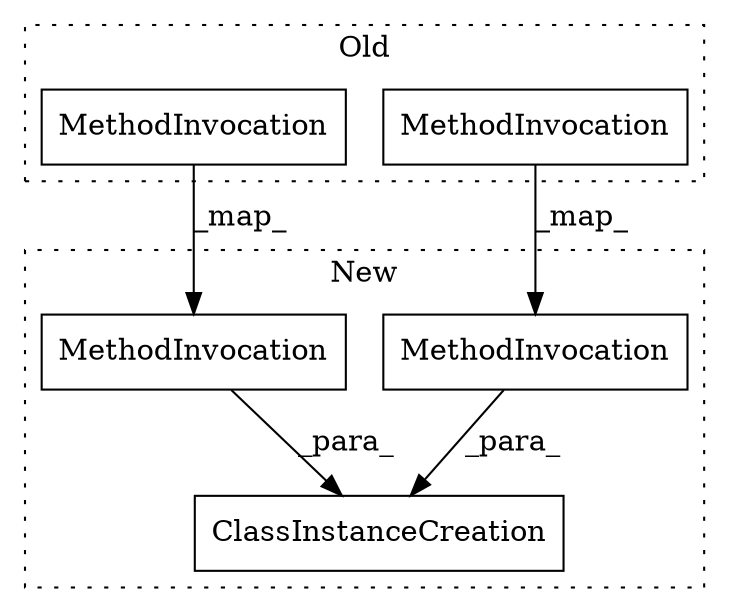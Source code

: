 digraph G {
subgraph cluster0 {
2 [label="MethodInvocation" a="32" s="11343,11394" l="16,1" shape="box"];
5 [label="MethodInvocation" a="32" s="11024,11049" l="10,1" shape="box"];
label = "Old";
style="dotted";
}
subgraph cluster1 {
1 [label="ClassInstanceCreation" a="14" s="11731,11995" l="16,1" shape="box"];
3 [label="MethodInvocation" a="32" s="11848,11873" l="10,1" shape="box"];
4 [label="MethodInvocation" a="32" s="11942,11994" l="16,1" shape="box"];
label = "New";
style="dotted";
}
2 -> 4 [label="_map_"];
3 -> 1 [label="_para_"];
4 -> 1 [label="_para_"];
5 -> 3 [label="_map_"];
}